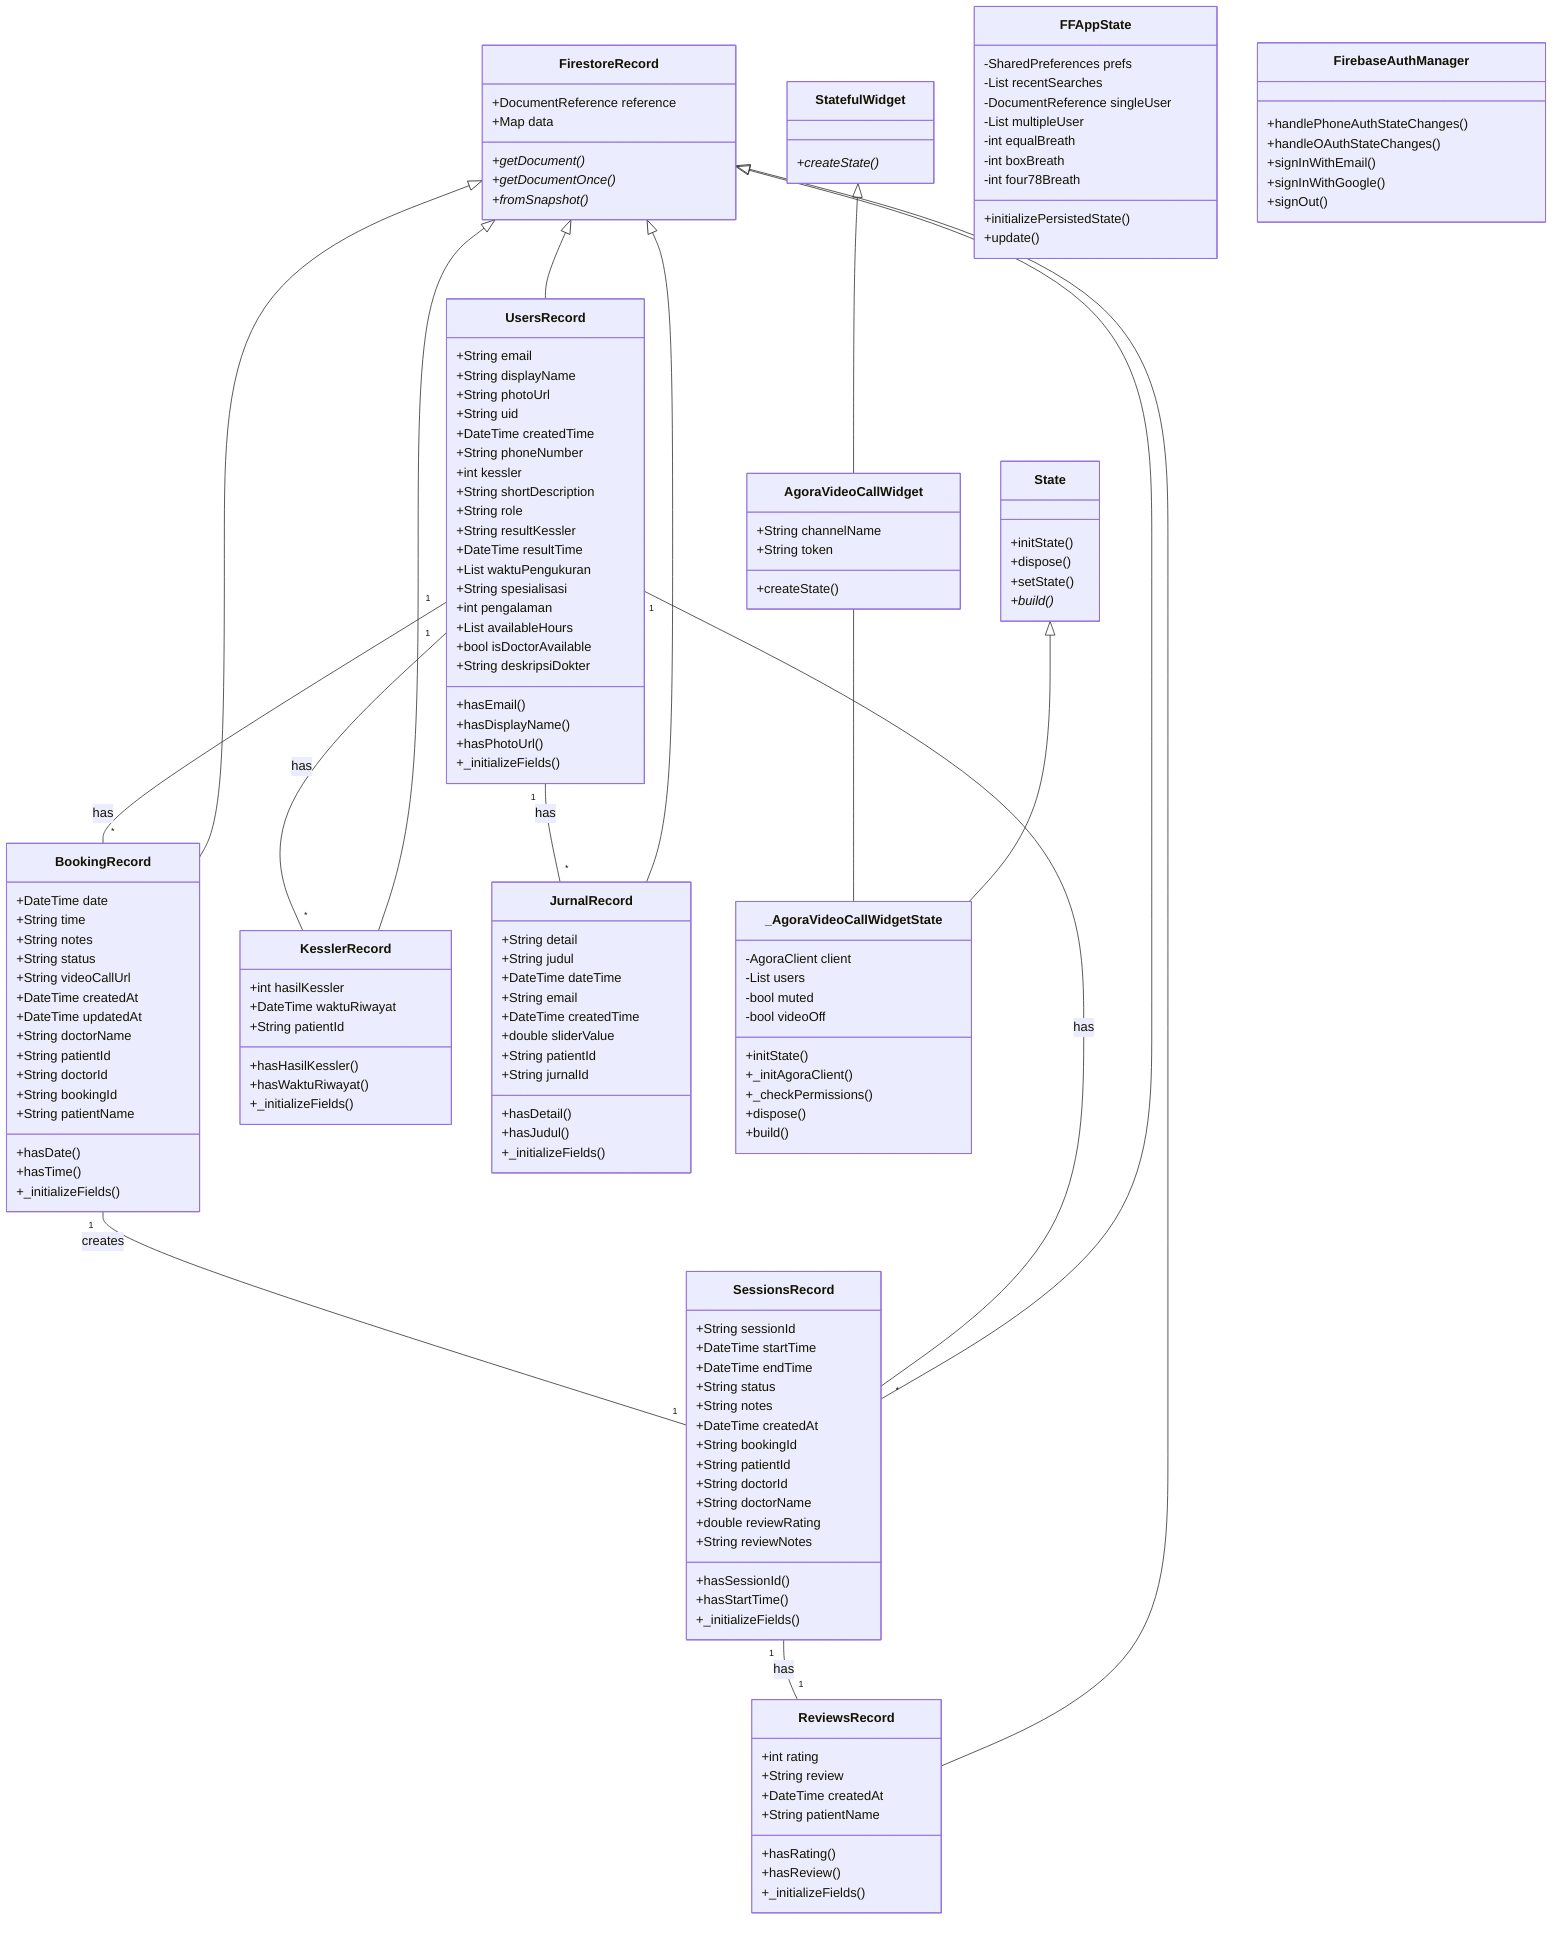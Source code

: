 classDiagram
    %% Base Classes
    class FirestoreRecord {
        +DocumentReference reference
        +Map<String, dynamic> data
        +getDocument()*
        +getDocumentOnce()*
        +fromSnapshot()*
    }

    class StatefulWidget {
        +createState()*
    }

    class State {
        +initState()
        +dispose()
        +setState()
        +build()*
    }

    %% Model Classes
    class UsersRecord {
        +String email
        +String displayName
        +String photoUrl
        +String uid
        +DateTime createdTime
        +String phoneNumber
        +int kessler
        +String shortDescription
        +String role
        +String resultKessler
        +DateTime resultTime
        +List<DateTime> waktuPengukuran
        +String spesialisasi
        +int pengalaman
        +List<String> availableHours
        +bool isDoctorAvailable
        +String deskripsiDokter
        +hasEmail()
        +hasDisplayName()
        +hasPhotoUrl()
        +_initializeFields()
    }

    class SessionsRecord {
        +String sessionId
        +DateTime startTime
        +DateTime endTime
        +String status
        +String notes
        +DateTime createdAt
        +String bookingId
        +String patientId
        +String doctorId
        +String doctorName
        +double reviewRating
        +String reviewNotes
        +hasSessionId()
        +hasStartTime()
        +_initializeFields()
    }

    class BookingRecord {
        +DateTime date
        +String time
        +String notes
        +String status
        +String videoCallUrl
        +DateTime createdAt
        +DateTime updatedAt
        +String doctorName
        +String patientId
        +String doctorId
        +String bookingId
        +String patientName
        +hasDate()
        +hasTime()
        +_initializeFields()
    }

    class KesslerRecord {
        +int hasilKessler
        +DateTime waktuRiwayat
        +String patientId
        +hasHasilKessler()
        +hasWaktuRiwayat()
        +_initializeFields()
    }

    class JurnalRecord {
        +String detail
        +String judul
        +DateTime dateTime
        +String email
        +DateTime createdTime
        +double sliderValue
        +String patientId
        +String jurnalId
        +hasDetail()
        +hasJudul()
        +_initializeFields()
    }

    class ReviewsRecord {
        +int rating
        +String review
        +DateTime createdAt
        +String patientName
        +hasRating()
        +hasReview()
        +_initializeFields()
    }

    %% Widget Classes
    class AgoraVideoCallWidget {
        +String channelName
        +String token
        +createState()
    }

    class _AgoraVideoCallWidgetState {
        -AgoraClient client
        -List<int> users
        -bool muted
        -bool videoOff
        +initState()
        +_initAgoraClient()
        +_checkPermissions()
        +dispose()
        +build()
    }

    class FFAppState {
        -SharedPreferences prefs
        -List<String> recentSearches
        -DocumentReference singleUser
        -List<DocumentReference> multipleUser
        -int equalBreath
        -int boxBreath
        -int four78Breath
        +initializePersistedState()
        +update()
    }

    %% Auth Classes
    class FirebaseAuthManager {
        +handlePhoneAuthStateChanges()
        +handleOAuthStateChanges()
        +signInWithEmail()
        +signInWithGoogle()
        +signOut()
    }

    %% Relationships
    FirestoreRecord <|-- UsersRecord
    FirestoreRecord <|-- SessionsRecord
    FirestoreRecord <|-- BookingRecord
    FirestoreRecord <|-- KesslerRecord
    FirestoreRecord <|-- JurnalRecord
    FirestoreRecord <|-- ReviewsRecord

    StatefulWidget <|-- AgoraVideoCallWidget
    State <|-- _AgoraVideoCallWidgetState
    AgoraVideoCallWidget -- _AgoraVideoCallWidgetState

    %% Associations
    UsersRecord "1" -- "*" SessionsRecord : has
    UsersRecord "1" -- "*" BookingRecord : has
    UsersRecord "1" -- "*" KesslerRecord : has
    UsersRecord "1" -- "*" JurnalRecord : has
    SessionsRecord "1" -- "1" ReviewsRecord : has
    BookingRecord "1" -- "1" SessionsRecord : creates
